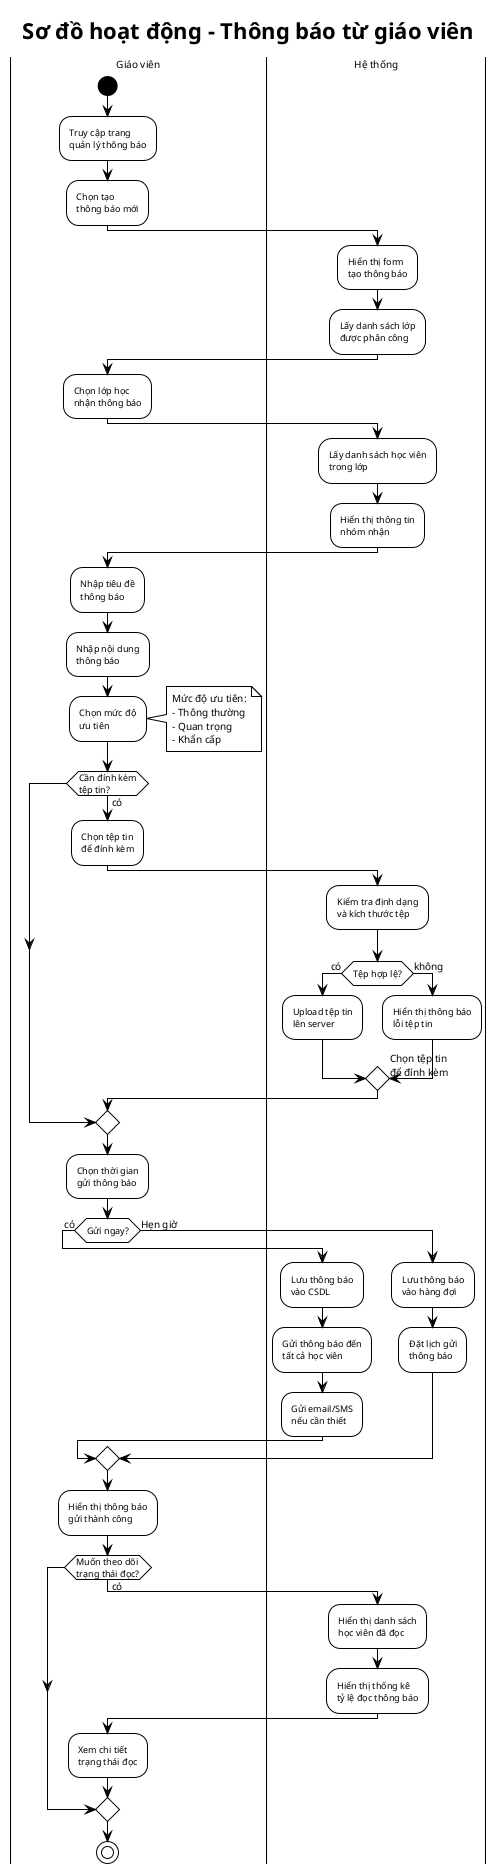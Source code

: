 @startuml
!theme plain
skinparam defaultFontSize 10
skinparam activityFontSize 9
skinparam swimlaneTitleFontSize 10
skinparam maxMessageSize 150
skinparam ranksep 60
skinparam activityStartColor black
skinparam activityEndColor black
skinparam activityEndColorBorder black
skinparam activityBarColor black
skinparam circledCharacterFontColor black

title Sơ đồ hoạt động - Thông báo từ giáo viên

|Giáo viên|
start
:Truy cập trang\nquản lý thông báo;
:Chọn tạo\nthông báo mới;

|Hệ thống|
:Hiển thị form\ntạo thông báo;
:Lấy danh sách lớp\nđược phân công;

|Giáo viên|
:Chọn lớp học\nnhận thông báo;

|Hệ thống|
:Lấy danh sách học viên\ntrong lớp;
:Hiển thị thông tin\nnhóm nhận;

|Giáo viên|
:Nhập tiêu đề\nthông báo;
:Nhập nội dung\nthông báo;
:Chọn mức độ\nưu tiên;

note right
  Mức độ ưu tiên:
  - Thông thường
  - Quan trọng
  - Khẩn cấp
end note

if (Cần đính kèm\ntệp tin?) then (có)
  :Chọn tệp tin\nđể đính kèm;
  
  |Hệ thống|
  :Kiểm tra định dạng\nvà kích thước tệp;
  
  if (Tệp hợp lệ?) then (có)
    :Upload tệp tin\nlên server;
  else (không)
    :Hiển thị thông báo\nlỗi tệp tin;
    |Giáo viên|
    -> Chọn tệp tin\nđể đính kèm;
  endif
endif

|Giáo viên|
:Chọn thời gian\ngửi thông báo;

if (Gửi ngay?) then (có)
  |Hệ thống|
  :Lưu thông báo\nvào CSDL;
  :Gửi thông báo đến\ntất cả học viên;
  :Gửi email/SMS\nnếu cần thiết;
  
else (Hẹn giờ)
  |Hệ thống|
  :Lưu thông báo\nvào hàng đợi;
  :Đặt lịch gửi\nthông báo;
endif

|Giáo viên|
:Hiển thị thông báo\ngửi thành công;

if (Muốn theo dõi\ntrạng thái đọc?) then (có)
  |Hệ thống|
  :Hiển thị danh sách\nhọc viên đã đọc;
  :Hiển thị thống kê\ntỷ lệ đọc thông báo;
  
  |Giáo viên|
  :Xem chi tiết\ntrạng thái đọc;
endif

stop

@enduml
